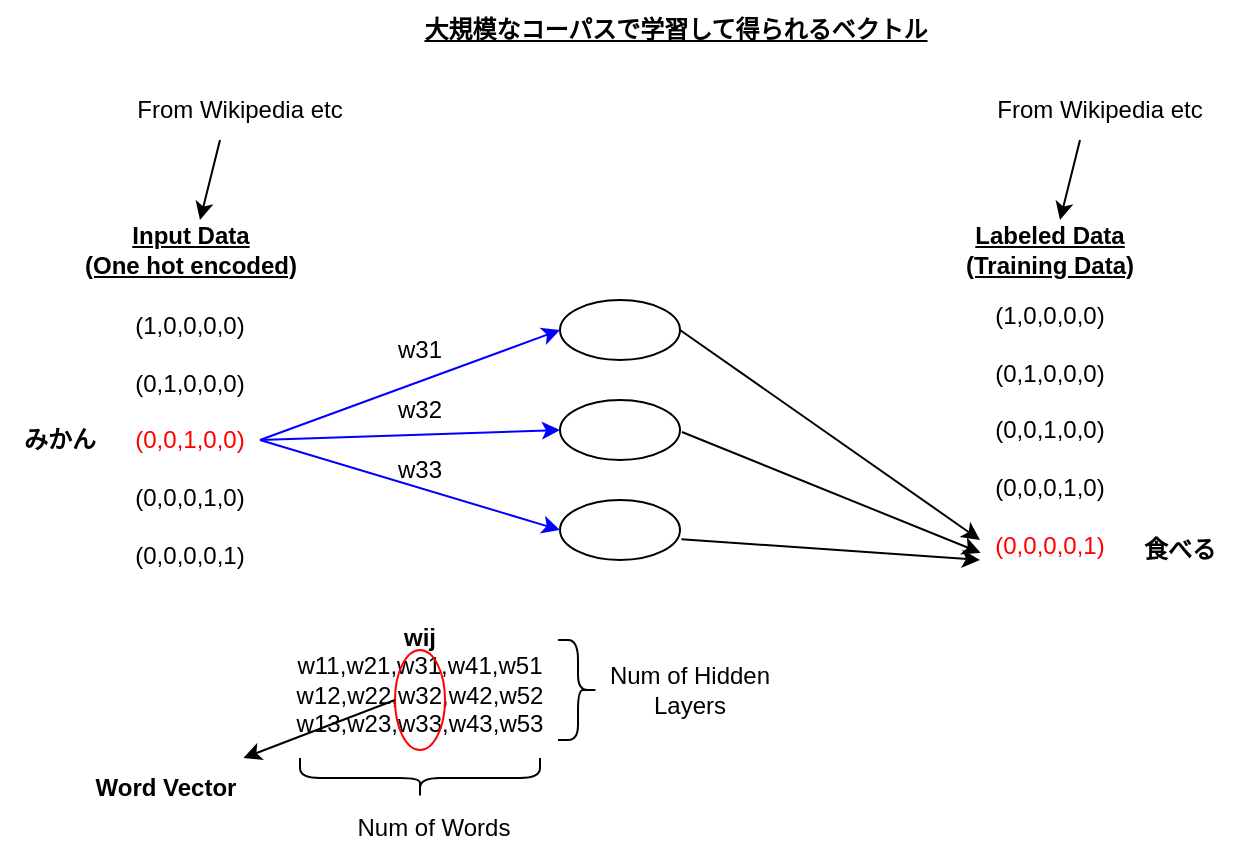 <mxfile version="22.1.16" type="github">
  <diagram name="ページ1" id="TI5WilhIg9VXwRt2O1O1">
    <mxGraphModel dx="1354" dy="607" grid="1" gridSize="10" guides="1" tooltips="1" connect="1" arrows="1" fold="1" page="1" pageScale="1" pageWidth="827" pageHeight="1169" math="0" shadow="0">
      <root>
        <mxCell id="0" />
        <mxCell id="1" parent="0" />
        <mxCell id="dXD7KfYssszhuP3Bku4T-1" value="(1,0,0,0,0)&lt;br&gt;&lt;br&gt;(0,1,0,0,0)&lt;br&gt;&lt;br&gt;&lt;font color=&quot;#ff0000&quot;&gt;(0,0,1,0,0)&lt;br&gt;&lt;/font&gt;&lt;br&gt;(0,0,0,1,0)&lt;br&gt;&lt;br&gt;(0,0,0,0,1)" style="text;html=1;strokeColor=none;fillColor=none;align=center;verticalAlign=middle;whiteSpace=wrap;rounded=0;" parent="1" vertex="1">
          <mxGeometry x="60" y="170" width="70" height="180" as="geometry" />
        </mxCell>
        <mxCell id="dXD7KfYssszhuP3Bku4T-2" value="" style="ellipse;whiteSpace=wrap;html=1;" parent="1" vertex="1">
          <mxGeometry x="280" y="190" width="60" height="30" as="geometry" />
        </mxCell>
        <mxCell id="dXD7KfYssszhuP3Bku4T-3" value="" style="ellipse;whiteSpace=wrap;html=1;" parent="1" vertex="1">
          <mxGeometry x="280" y="240" width="60" height="30" as="geometry" />
        </mxCell>
        <mxCell id="dXD7KfYssszhuP3Bku4T-4" value="" style="ellipse;whiteSpace=wrap;html=1;" parent="1" vertex="1">
          <mxGeometry x="280" y="290" width="60" height="30" as="geometry" />
        </mxCell>
        <mxCell id="dXD7KfYssszhuP3Bku4T-5" value="(1,0,0,0,0)&lt;br&gt;&lt;br&gt;(0,1,0,0,0)&lt;br&gt;&lt;br&gt;(0,0,1,0,0)&lt;br&gt;&lt;br&gt;(0,0,0,1,0)&lt;br&gt;&lt;br&gt;&lt;font color=&quot;#ff0000&quot;&gt;(0,0,0,0,1)&lt;/font&gt;" style="text;html=1;strokeColor=none;fillColor=none;align=center;verticalAlign=middle;whiteSpace=wrap;rounded=0;" parent="1" vertex="1">
          <mxGeometry x="490" y="165" width="70" height="180" as="geometry" />
        </mxCell>
        <mxCell id="dXD7KfYssszhuP3Bku4T-6" value="&lt;b&gt;&lt;u&gt;Input Data&lt;br&gt;(One hot encoded)&lt;br&gt;&lt;/u&gt;&lt;/b&gt;" style="text;html=1;strokeColor=none;fillColor=none;align=center;verticalAlign=middle;whiteSpace=wrap;rounded=0;" parent="1" vertex="1">
          <mxGeometry x="37.5" y="150" width="115" height="30" as="geometry" />
        </mxCell>
        <mxCell id="dXD7KfYssszhuP3Bku4T-7" value="&lt;b&gt;&lt;u&gt;Labeled Data&lt;br&gt;(Training Data)&lt;br&gt;&lt;/u&gt;&lt;/b&gt;" style="text;html=1;strokeColor=none;fillColor=none;align=center;verticalAlign=middle;whiteSpace=wrap;rounded=0;" parent="1" vertex="1">
          <mxGeometry x="475" y="150" width="100" height="30" as="geometry" />
        </mxCell>
        <mxCell id="dXD7KfYssszhuP3Bku4T-10" value="" style="endArrow=classic;html=1;rounded=0;entryX=0;entryY=0.5;entryDx=0;entryDy=0;strokeColor=#0000FF;exitX=1;exitY=0.5;exitDx=0;exitDy=0;" parent="1" source="dXD7KfYssszhuP3Bku4T-1" target="dXD7KfYssszhuP3Bku4T-2" edge="1">
          <mxGeometry width="50" height="50" relative="1" as="geometry">
            <mxPoint x="130" y="200" as="sourcePoint" />
            <mxPoint x="440" y="290" as="targetPoint" />
          </mxGeometry>
        </mxCell>
        <mxCell id="dXD7KfYssszhuP3Bku4T-11" value="" style="endArrow=classic;html=1;rounded=0;entryX=0;entryY=0.5;entryDx=0;entryDy=0;exitX=1;exitY=0.5;exitDx=0;exitDy=0;strokeColor=#0000FF;" parent="1" source="dXD7KfYssszhuP3Bku4T-1" target="dXD7KfYssszhuP3Bku4T-3" edge="1">
          <mxGeometry width="50" height="50" relative="1" as="geometry">
            <mxPoint x="130" y="205" as="sourcePoint" />
            <mxPoint x="440" y="290" as="targetPoint" />
          </mxGeometry>
        </mxCell>
        <mxCell id="dXD7KfYssszhuP3Bku4T-12" value="" style="endArrow=classic;html=1;rounded=0;entryX=0;entryY=0.5;entryDx=0;entryDy=0;strokeColor=#0000FF;exitX=1;exitY=0.5;exitDx=0;exitDy=0;" parent="1" source="dXD7KfYssszhuP3Bku4T-1" target="dXD7KfYssszhuP3Bku4T-4" edge="1">
          <mxGeometry width="50" height="50" relative="1" as="geometry">
            <mxPoint x="130" y="200" as="sourcePoint" />
            <mxPoint x="440" y="290" as="targetPoint" />
          </mxGeometry>
        </mxCell>
        <mxCell id="dXD7KfYssszhuP3Bku4T-13" value="w31" style="text;html=1;strokeColor=none;fillColor=none;align=center;verticalAlign=middle;whiteSpace=wrap;rounded=0;" parent="1" vertex="1">
          <mxGeometry x="180" y="200" width="60" height="30" as="geometry" />
        </mxCell>
        <mxCell id="dXD7KfYssszhuP3Bku4T-14" value="w32" style="text;html=1;strokeColor=none;fillColor=none;align=center;verticalAlign=middle;whiteSpace=wrap;rounded=0;" parent="1" vertex="1">
          <mxGeometry x="180" y="230" width="60" height="30" as="geometry" />
        </mxCell>
        <mxCell id="dXD7KfYssszhuP3Bku4T-15" value="w33" style="text;html=1;strokeColor=none;fillColor=none;align=center;verticalAlign=middle;whiteSpace=wrap;rounded=0;" parent="1" vertex="1">
          <mxGeometry x="180" y="260" width="60" height="30" as="geometry" />
        </mxCell>
        <mxCell id="dXD7KfYssszhuP3Bku4T-17" value="" style="endArrow=classic;html=1;rounded=0;exitX=1;exitY=0.5;exitDx=0;exitDy=0;" parent="1" source="dXD7KfYssszhuP3Bku4T-2" edge="1">
          <mxGeometry width="50" height="50" relative="1" as="geometry">
            <mxPoint x="390" y="340" as="sourcePoint" />
            <mxPoint x="490" y="310" as="targetPoint" />
          </mxGeometry>
        </mxCell>
        <mxCell id="dXD7KfYssszhuP3Bku4T-18" value="" style="endArrow=classic;html=1;rounded=0;exitX=1;exitY=0.5;exitDx=0;exitDy=0;entryX=0.004;entryY=0.841;entryDx=0;entryDy=0;entryPerimeter=0;" parent="1" target="dXD7KfYssszhuP3Bku4T-5" edge="1">
          <mxGeometry width="50" height="50" relative="1" as="geometry">
            <mxPoint x="341" y="256" as="sourcePoint" />
            <mxPoint x="480" y="200" as="targetPoint" />
          </mxGeometry>
        </mxCell>
        <mxCell id="dXD7KfYssszhuP3Bku4T-19" value="&lt;b&gt;wij&lt;br&gt;&lt;/b&gt;w11,w21,w31,w41,w51&lt;br&gt;w12,w22,w32,w42,w52&lt;br&gt;w13,w23,w33,w43,w53" style="text;html=1;strokeColor=none;fillColor=none;align=center;verticalAlign=middle;whiteSpace=wrap;rounded=0;" parent="1" vertex="1">
          <mxGeometry x="90" y="350" width="240" height="60" as="geometry" />
        </mxCell>
        <mxCell id="dXD7KfYssszhuP3Bku4T-20" value="" style="shape=curlyBracket;whiteSpace=wrap;html=1;rounded=1;flipH=1;labelPosition=right;verticalLabelPosition=middle;align=left;verticalAlign=middle;" parent="1" vertex="1">
          <mxGeometry x="279" y="360" width="20" height="50" as="geometry" />
        </mxCell>
        <mxCell id="dXD7KfYssszhuP3Bku4T-24" value="Num of Words" style="text;html=1;strokeColor=none;fillColor=none;align=center;verticalAlign=middle;whiteSpace=wrap;rounded=0;" parent="1" vertex="1">
          <mxGeometry x="172" y="439" width="90" height="30" as="geometry" />
        </mxCell>
        <mxCell id="dXD7KfYssszhuP3Bku4T-25" value="Num of Hidden Layers" style="text;html=1;strokeColor=none;fillColor=none;align=center;verticalAlign=middle;whiteSpace=wrap;rounded=0;" parent="1" vertex="1">
          <mxGeometry x="300" y="370" width="90" height="30" as="geometry" />
        </mxCell>
        <mxCell id="dXD7KfYssszhuP3Bku4T-27" value="" style="ellipse;whiteSpace=wrap;html=1;fillColor=none;strokeColor=#FF0000;" parent="1" vertex="1">
          <mxGeometry x="197.5" y="365" width="25" height="50" as="geometry" />
        </mxCell>
        <mxCell id="UsJRSeE4n7gA2zllpiF6-2" value="&lt;b&gt;Word Vector&lt;/b&gt;" style="text;html=1;strokeColor=none;fillColor=none;align=center;verticalAlign=middle;whiteSpace=wrap;rounded=0;" parent="1" vertex="1">
          <mxGeometry x="37.5" y="419" width="90" height="30" as="geometry" />
        </mxCell>
        <mxCell id="UsJRSeE4n7gA2zllpiF6-3" value="" style="endArrow=classic;html=1;rounded=0;" parent="1" edge="1">
          <mxGeometry width="50" height="50" relative="1" as="geometry">
            <mxPoint x="540" y="110" as="sourcePoint" />
            <mxPoint x="530" y="150" as="targetPoint" />
          </mxGeometry>
        </mxCell>
        <mxCell id="UsJRSeE4n7gA2zllpiF6-4" value="From Wikipedia etc" style="text;html=1;strokeColor=none;fillColor=none;align=center;verticalAlign=middle;whiteSpace=wrap;rounded=0;" parent="1" vertex="1">
          <mxGeometry x="490" y="80" width="120" height="30" as="geometry" />
        </mxCell>
        <mxCell id="UsJRSeE4n7gA2zllpiF6-5" value="From Wikipedia etc" style="text;html=1;strokeColor=none;fillColor=none;align=center;verticalAlign=middle;whiteSpace=wrap;rounded=0;" parent="1" vertex="1">
          <mxGeometry x="60" y="80" width="120" height="30" as="geometry" />
        </mxCell>
        <mxCell id="UsJRSeE4n7gA2zllpiF6-6" value="" style="endArrow=classic;html=1;rounded=0;" parent="1" edge="1">
          <mxGeometry width="50" height="50" relative="1" as="geometry">
            <mxPoint x="110" y="110" as="sourcePoint" />
            <mxPoint x="100" y="150" as="targetPoint" />
          </mxGeometry>
        </mxCell>
        <mxCell id="UsJRSeE4n7gA2zllpiF6-8" value="" style="shape=curlyBracket;whiteSpace=wrap;html=1;rounded=1;flipH=1;labelPosition=right;verticalLabelPosition=middle;align=left;verticalAlign=middle;direction=north;" parent="1" vertex="1">
          <mxGeometry x="150" y="419" width="120" height="20" as="geometry" />
        </mxCell>
        <mxCell id="UsJRSeE4n7gA2zllpiF6-9" value="" style="endArrow=classic;html=1;rounded=0;exitX=0;exitY=0.5;exitDx=0;exitDy=0;" parent="1" source="dXD7KfYssszhuP3Bku4T-27" target="UsJRSeE4n7gA2zllpiF6-2" edge="1">
          <mxGeometry width="50" height="50" relative="1" as="geometry">
            <mxPoint x="77.5" y="395" as="sourcePoint" />
            <mxPoint x="127.5" y="345" as="targetPoint" />
          </mxGeometry>
        </mxCell>
        <mxCell id="L788hZUJDr4topfpDP85-1" value="" style="endArrow=classic;html=1;rounded=0;exitX=1;exitY=0.5;exitDx=0;exitDy=0;" parent="1" edge="1">
          <mxGeometry width="50" height="50" relative="1" as="geometry">
            <mxPoint x="340.72" y="309.62" as="sourcePoint" />
            <mxPoint x="490" y="320" as="targetPoint" />
          </mxGeometry>
        </mxCell>
        <mxCell id="L788hZUJDr4topfpDP85-2" value="&lt;b&gt;&lt;u&gt;大規模なコーパスで学習して得られるベクトル&lt;/u&gt;&lt;/b&gt;" style="text;html=1;strokeColor=none;fillColor=none;align=center;verticalAlign=middle;whiteSpace=wrap;rounded=0;" parent="1" vertex="1">
          <mxGeometry x="197.5" y="40" width="280" height="30" as="geometry" />
        </mxCell>
        <mxCell id="POg8ClD-Ib0qGjk1LEJy-1" value="&lt;b&gt;みかん&lt;/b&gt;" style="text;html=1;strokeColor=none;fillColor=none;align=center;verticalAlign=middle;whiteSpace=wrap;rounded=0;" vertex="1" parent="1">
          <mxGeometry y="245" width="60" height="30" as="geometry" />
        </mxCell>
        <mxCell id="POg8ClD-Ib0qGjk1LEJy-2" value="&lt;b&gt;食べる&lt;/b&gt;" style="text;html=1;strokeColor=none;fillColor=none;align=center;verticalAlign=middle;whiteSpace=wrap;rounded=0;" vertex="1" parent="1">
          <mxGeometry x="560" y="300" width="60" height="30" as="geometry" />
        </mxCell>
      </root>
    </mxGraphModel>
  </diagram>
</mxfile>
